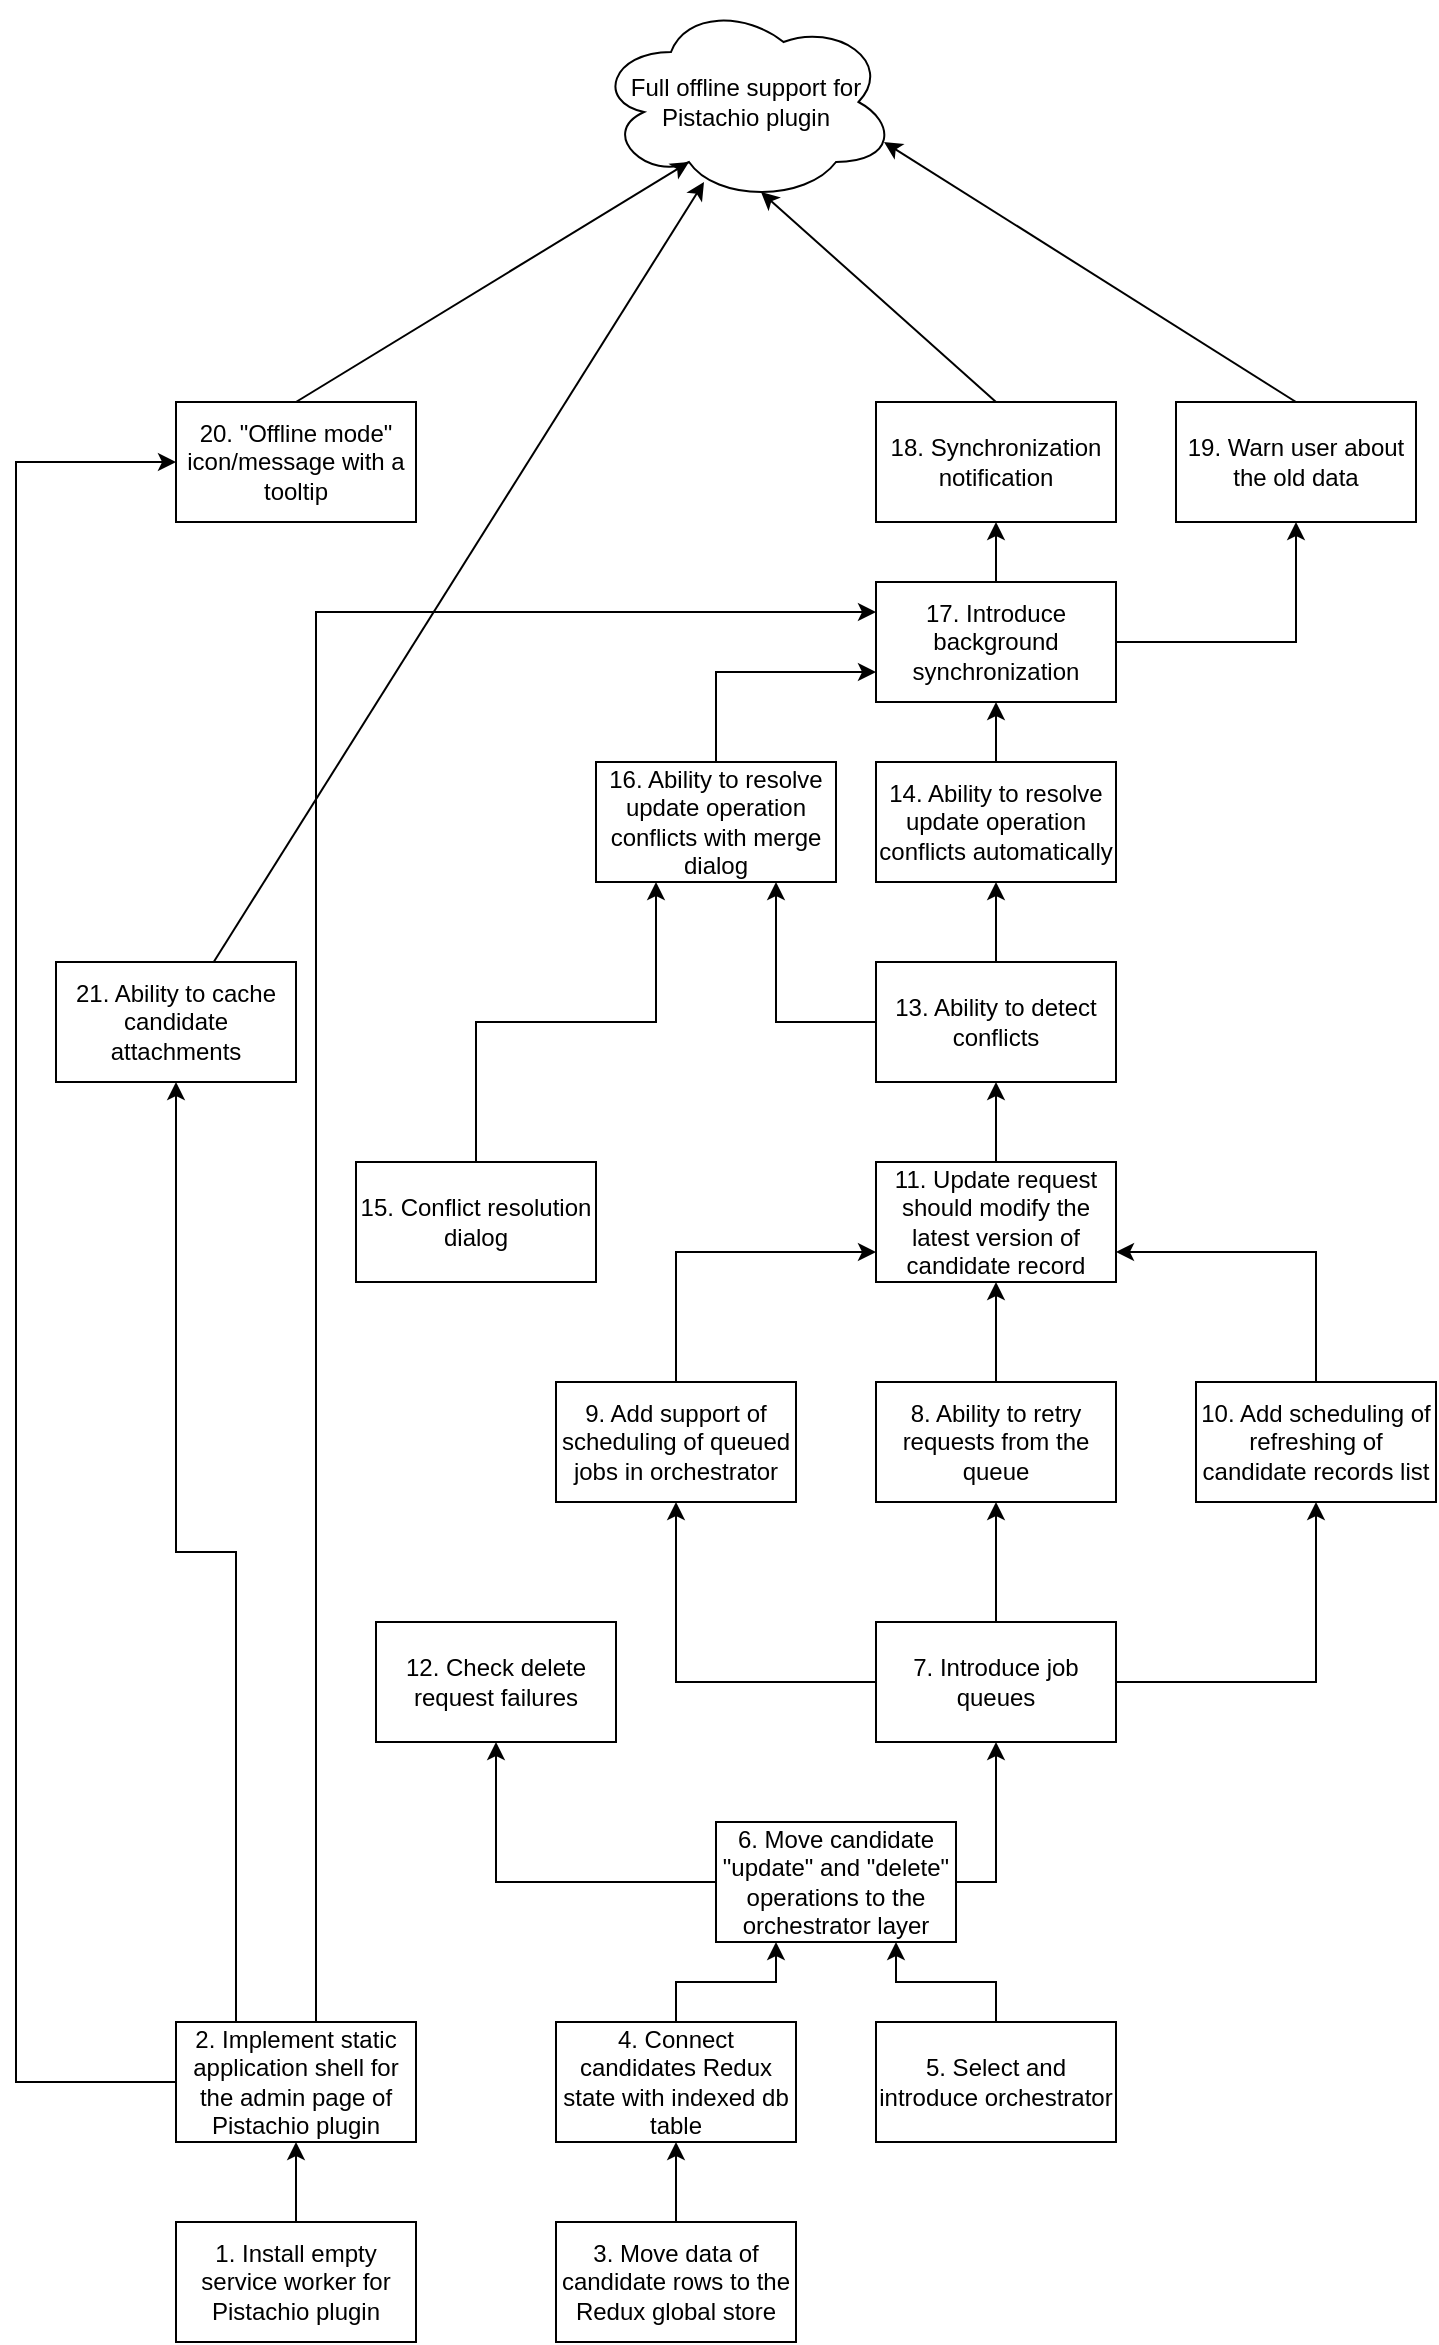 <mxfile version="20.2.4" type="github">
  <diagram id="1GaKdVyMht3T5XDp56yV" name="Page-1">
    <mxGraphModel dx="1374" dy="759" grid="1" gridSize="10" guides="1" tooltips="1" connect="1" arrows="1" fold="1" page="1" pageScale="1" pageWidth="850" pageHeight="1100" math="0" shadow="0">
      <root>
        <mxCell id="0" />
        <mxCell id="1" parent="0" />
        <mxCell id="nsW-v02mXw-lNhzaYfIK-1" value="Full offline support for Pistachio plugin" style="ellipse;shape=cloud;whiteSpace=wrap;html=1;" parent="1" vertex="1">
          <mxGeometry x="330" y="40" width="150" height="100" as="geometry" />
        </mxCell>
        <mxCell id="nsW-v02mXw-lNhzaYfIK-4" style="edgeStyle=orthogonalEdgeStyle;rounded=0;orthogonalLoop=1;jettySize=auto;html=1;entryX=0.5;entryY=1;entryDx=0;entryDy=0;" parent="1" source="nsW-v02mXw-lNhzaYfIK-2" target="nsW-v02mXw-lNhzaYfIK-3" edge="1">
          <mxGeometry relative="1" as="geometry" />
        </mxCell>
        <mxCell id="nsW-v02mXw-lNhzaYfIK-2" value="1. Install empty service worker for Pistachio plugin" style="rounded=0;whiteSpace=wrap;html=1;" parent="1" vertex="1">
          <mxGeometry x="120" y="1150" width="120" height="60" as="geometry" />
        </mxCell>
        <mxCell id="nsW-v02mXw-lNhzaYfIK-41" style="edgeStyle=orthogonalEdgeStyle;rounded=0;orthogonalLoop=1;jettySize=auto;html=1;entryX=0.5;entryY=1;entryDx=0;entryDy=0;exitX=0.25;exitY=0;exitDx=0;exitDy=0;" parent="1" source="nsW-v02mXw-lNhzaYfIK-3" target="vFXQE7QVFs3zqIV1qOd7-1" edge="1">
          <mxGeometry relative="1" as="geometry" />
        </mxCell>
        <mxCell id="aDEIfjuQr7DnAW5cY1l8-3" style="edgeStyle=orthogonalEdgeStyle;rounded=0;jumpStyle=none;jumpSize=5;orthogonalLoop=1;jettySize=auto;html=1;entryX=0;entryY=0.25;entryDx=0;entryDy=0;" parent="1" source="nsW-v02mXw-lNhzaYfIK-3" target="nsW-v02mXw-lNhzaYfIK-36" edge="1">
          <mxGeometry relative="1" as="geometry">
            <Array as="points">
              <mxPoint x="190" y="345" />
            </Array>
          </mxGeometry>
        </mxCell>
        <mxCell id="vFXQE7QVFs3zqIV1qOd7-2" style="edgeStyle=orthogonalEdgeStyle;rounded=0;orthogonalLoop=1;jettySize=auto;html=1;entryX=0;entryY=0.5;entryDx=0;entryDy=0;" edge="1" parent="1" source="nsW-v02mXw-lNhzaYfIK-3" target="aDEIfjuQr7DnAW5cY1l8-1">
          <mxGeometry relative="1" as="geometry">
            <Array as="points">
              <mxPoint x="40" y="1080" />
              <mxPoint x="40" y="270" />
            </Array>
          </mxGeometry>
        </mxCell>
        <mxCell id="nsW-v02mXw-lNhzaYfIK-3" value="2. Implement static application shell for the admin page of Pistachio plugin" style="rounded=0;whiteSpace=wrap;html=1;" parent="1" vertex="1">
          <mxGeometry x="120" y="1050" width="120" height="60" as="geometry" />
        </mxCell>
        <mxCell id="nsW-v02mXw-lNhzaYfIK-7" style="edgeStyle=orthogonalEdgeStyle;rounded=0;orthogonalLoop=1;jettySize=auto;html=1;entryX=0.5;entryY=1;entryDx=0;entryDy=0;" parent="1" source="nsW-v02mXw-lNhzaYfIK-5" target="nsW-v02mXw-lNhzaYfIK-6" edge="1">
          <mxGeometry relative="1" as="geometry" />
        </mxCell>
        <mxCell id="nsW-v02mXw-lNhzaYfIK-5" value="3. Move data of candidate rows to the Redux global store" style="rounded=0;whiteSpace=wrap;html=1;" parent="1" vertex="1">
          <mxGeometry x="310" y="1150" width="120" height="60" as="geometry" />
        </mxCell>
        <mxCell id="nsW-v02mXw-lNhzaYfIK-10" style="edgeStyle=orthogonalEdgeStyle;rounded=0;orthogonalLoop=1;jettySize=auto;html=1;entryX=0.25;entryY=1;entryDx=0;entryDy=0;" parent="1" source="nsW-v02mXw-lNhzaYfIK-6" target="nsW-v02mXw-lNhzaYfIK-9" edge="1">
          <mxGeometry relative="1" as="geometry" />
        </mxCell>
        <mxCell id="nsW-v02mXw-lNhzaYfIK-6" value="4. Connect candidates Redux state with indexed db table" style="rounded=0;whiteSpace=wrap;html=1;" parent="1" vertex="1">
          <mxGeometry x="310" y="1050" width="120" height="60" as="geometry" />
        </mxCell>
        <mxCell id="nsW-v02mXw-lNhzaYfIK-11" style="edgeStyle=orthogonalEdgeStyle;rounded=0;orthogonalLoop=1;jettySize=auto;html=1;entryX=0.75;entryY=1;entryDx=0;entryDy=0;" parent="1" source="nsW-v02mXw-lNhzaYfIK-8" target="nsW-v02mXw-lNhzaYfIK-9" edge="1">
          <mxGeometry relative="1" as="geometry" />
        </mxCell>
        <mxCell id="nsW-v02mXw-lNhzaYfIK-13" style="edgeStyle=orthogonalEdgeStyle;rounded=0;orthogonalLoop=1;jettySize=auto;html=1;exitX=1;exitY=0.5;exitDx=0;exitDy=0;entryX=0.5;entryY=1;entryDx=0;entryDy=0;" parent="1" source="nsW-v02mXw-lNhzaYfIK-9" target="nsW-v02mXw-lNhzaYfIK-12" edge="1">
          <mxGeometry relative="1" as="geometry" />
        </mxCell>
        <mxCell id="nsW-v02mXw-lNhzaYfIK-8" value="5. Select and introduce orchestrator" style="rounded=0;whiteSpace=wrap;html=1;" parent="1" vertex="1">
          <mxGeometry x="470" y="1050" width="120" height="60" as="geometry" />
        </mxCell>
        <mxCell id="nsW-v02mXw-lNhzaYfIK-26" style="edgeStyle=orthogonalEdgeStyle;rounded=0;orthogonalLoop=1;jettySize=auto;html=1;entryX=0.5;entryY=1;entryDx=0;entryDy=0;" parent="1" source="nsW-v02mXw-lNhzaYfIK-9" target="nsW-v02mXw-lNhzaYfIK-25" edge="1">
          <mxGeometry relative="1" as="geometry" />
        </mxCell>
        <mxCell id="nsW-v02mXw-lNhzaYfIK-9" value="6. Move candidate &quot;update&quot; and &quot;delete&quot; operations to the orchestrator layer" style="rounded=0;whiteSpace=wrap;html=1;" parent="1" vertex="1">
          <mxGeometry x="390" y="950" width="120" height="60" as="geometry" />
        </mxCell>
        <mxCell id="nsW-v02mXw-lNhzaYfIK-15" style="edgeStyle=orthogonalEdgeStyle;rounded=0;orthogonalLoop=1;jettySize=auto;html=1;entryX=0.5;entryY=1;entryDx=0;entryDy=0;" parent="1" source="nsW-v02mXw-lNhzaYfIK-12" target="nsW-v02mXw-lNhzaYfIK-14" edge="1">
          <mxGeometry relative="1" as="geometry" />
        </mxCell>
        <mxCell id="nsW-v02mXw-lNhzaYfIK-17" style="edgeStyle=orthogonalEdgeStyle;rounded=0;orthogonalLoop=1;jettySize=auto;html=1;entryX=0.5;entryY=1;entryDx=0;entryDy=0;exitX=0;exitY=0.5;exitDx=0;exitDy=0;" parent="1" source="nsW-v02mXw-lNhzaYfIK-12" target="nsW-v02mXw-lNhzaYfIK-16" edge="1">
          <mxGeometry relative="1" as="geometry" />
        </mxCell>
        <mxCell id="nsW-v02mXw-lNhzaYfIK-19" style="edgeStyle=orthogonalEdgeStyle;rounded=0;orthogonalLoop=1;jettySize=auto;html=1;entryX=0.5;entryY=1;entryDx=0;entryDy=0;" parent="1" source="nsW-v02mXw-lNhzaYfIK-12" target="nsW-v02mXw-lNhzaYfIK-18" edge="1">
          <mxGeometry relative="1" as="geometry" />
        </mxCell>
        <mxCell id="nsW-v02mXw-lNhzaYfIK-12" value="7. Introduce job queues" style="rounded=0;whiteSpace=wrap;html=1;" parent="1" vertex="1">
          <mxGeometry x="470" y="850" width="120" height="60" as="geometry" />
        </mxCell>
        <mxCell id="nsW-v02mXw-lNhzaYfIK-22" style="edgeStyle=orthogonalEdgeStyle;rounded=0;orthogonalLoop=1;jettySize=auto;html=1;entryX=0.5;entryY=1;entryDx=0;entryDy=0;" parent="1" source="nsW-v02mXw-lNhzaYfIK-14" target="nsW-v02mXw-lNhzaYfIK-21" edge="1">
          <mxGeometry relative="1" as="geometry" />
        </mxCell>
        <mxCell id="nsW-v02mXw-lNhzaYfIK-14" value="8. Ability to retry requests from the queue" style="rounded=0;whiteSpace=wrap;html=1;" parent="1" vertex="1">
          <mxGeometry x="470" y="730" width="120" height="60" as="geometry" />
        </mxCell>
        <mxCell id="nsW-v02mXw-lNhzaYfIK-24" style="edgeStyle=orthogonalEdgeStyle;rounded=0;orthogonalLoop=1;jettySize=auto;html=1;entryX=0;entryY=0.75;entryDx=0;entryDy=0;exitX=0.5;exitY=0;exitDx=0;exitDy=0;" parent="1" source="nsW-v02mXw-lNhzaYfIK-16" target="nsW-v02mXw-lNhzaYfIK-21" edge="1">
          <mxGeometry relative="1" as="geometry" />
        </mxCell>
        <mxCell id="nsW-v02mXw-lNhzaYfIK-16" value="9. Add support of scheduling of queued jobs in orchestrator" style="rounded=0;whiteSpace=wrap;html=1;" parent="1" vertex="1">
          <mxGeometry x="310" y="730" width="120" height="60" as="geometry" />
        </mxCell>
        <mxCell id="nsW-v02mXw-lNhzaYfIK-23" style="edgeStyle=orthogonalEdgeStyle;rounded=0;orthogonalLoop=1;jettySize=auto;html=1;entryX=1;entryY=0.75;entryDx=0;entryDy=0;exitX=0.5;exitY=0;exitDx=0;exitDy=0;" parent="1" source="nsW-v02mXw-lNhzaYfIK-18" target="nsW-v02mXw-lNhzaYfIK-21" edge="1">
          <mxGeometry relative="1" as="geometry" />
        </mxCell>
        <mxCell id="nsW-v02mXw-lNhzaYfIK-18" value="10. Add scheduling of refreshing of candidate records list" style="rounded=0;whiteSpace=wrap;html=1;" parent="1" vertex="1">
          <mxGeometry x="630" y="730" width="120" height="60" as="geometry" />
        </mxCell>
        <mxCell id="nsW-v02mXw-lNhzaYfIK-28" style="edgeStyle=orthogonalEdgeStyle;rounded=0;orthogonalLoop=1;jettySize=auto;html=1;entryX=0.5;entryY=1;entryDx=0;entryDy=0;" parent="1" source="nsW-v02mXw-lNhzaYfIK-21" target="nsW-v02mXw-lNhzaYfIK-27" edge="1">
          <mxGeometry relative="1" as="geometry" />
        </mxCell>
        <mxCell id="nsW-v02mXw-lNhzaYfIK-21" value="11. Update request should modify the latest version of candidate record" style="rounded=0;whiteSpace=wrap;html=1;" parent="1" vertex="1">
          <mxGeometry x="470" y="620" width="120" height="60" as="geometry" />
        </mxCell>
        <mxCell id="nsW-v02mXw-lNhzaYfIK-25" value="12. Check delete request failures" style="rounded=0;whiteSpace=wrap;html=1;" parent="1" vertex="1">
          <mxGeometry x="220" y="850" width="120" height="60" as="geometry" />
        </mxCell>
        <mxCell id="nsW-v02mXw-lNhzaYfIK-30" style="edgeStyle=orthogonalEdgeStyle;rounded=0;orthogonalLoop=1;jettySize=auto;html=1;entryX=0.5;entryY=1;entryDx=0;entryDy=0;" parent="1" source="nsW-v02mXw-lNhzaYfIK-27" target="nsW-v02mXw-lNhzaYfIK-29" edge="1">
          <mxGeometry relative="1" as="geometry" />
        </mxCell>
        <mxCell id="nsW-v02mXw-lNhzaYfIK-34" style="edgeStyle=orthogonalEdgeStyle;rounded=0;orthogonalLoop=1;jettySize=auto;html=1;entryX=0.75;entryY=1;entryDx=0;entryDy=0;" parent="1" source="nsW-v02mXw-lNhzaYfIK-27" target="nsW-v02mXw-lNhzaYfIK-33" edge="1">
          <mxGeometry relative="1" as="geometry" />
        </mxCell>
        <mxCell id="nsW-v02mXw-lNhzaYfIK-27" value="13. Ability to detect conflicts" style="rounded=0;whiteSpace=wrap;html=1;" parent="1" vertex="1">
          <mxGeometry x="470" y="520" width="120" height="60" as="geometry" />
        </mxCell>
        <mxCell id="nsW-v02mXw-lNhzaYfIK-38" style="edgeStyle=orthogonalEdgeStyle;rounded=0;orthogonalLoop=1;jettySize=auto;html=1;entryX=0.5;entryY=1;entryDx=0;entryDy=0;" parent="1" source="nsW-v02mXw-lNhzaYfIK-29" target="nsW-v02mXw-lNhzaYfIK-36" edge="1">
          <mxGeometry relative="1" as="geometry" />
        </mxCell>
        <mxCell id="nsW-v02mXw-lNhzaYfIK-29" value="14. Ability to resolve update operation conflicts automatically" style="rounded=0;whiteSpace=wrap;html=1;" parent="1" vertex="1">
          <mxGeometry x="470" y="420" width="120" height="60" as="geometry" />
        </mxCell>
        <mxCell id="nsW-v02mXw-lNhzaYfIK-35" style="edgeStyle=orthogonalEdgeStyle;rounded=0;orthogonalLoop=1;jettySize=auto;html=1;entryX=0.25;entryY=1;entryDx=0;entryDy=0;exitX=0.5;exitY=0;exitDx=0;exitDy=0;" parent="1" source="nsW-v02mXw-lNhzaYfIK-31" target="nsW-v02mXw-lNhzaYfIK-33" edge="1">
          <mxGeometry relative="1" as="geometry" />
        </mxCell>
        <mxCell id="nsW-v02mXw-lNhzaYfIK-31" value="15. Conflict resolution dialog" style="rounded=0;whiteSpace=wrap;html=1;" parent="1" vertex="1">
          <mxGeometry x="210" y="620" width="120" height="60" as="geometry" />
        </mxCell>
        <mxCell id="nsW-v02mXw-lNhzaYfIK-37" style="edgeStyle=orthogonalEdgeStyle;rounded=0;orthogonalLoop=1;jettySize=auto;html=1;entryX=0;entryY=0.75;entryDx=0;entryDy=0;exitX=0.5;exitY=0;exitDx=0;exitDy=0;" parent="1" source="nsW-v02mXw-lNhzaYfIK-33" target="nsW-v02mXw-lNhzaYfIK-36" edge="1">
          <mxGeometry relative="1" as="geometry" />
        </mxCell>
        <mxCell id="nsW-v02mXw-lNhzaYfIK-33" value="16. Ability to resolve update operation conflicts with merge dialog" style="rounded=0;whiteSpace=wrap;html=1;" parent="1" vertex="1">
          <mxGeometry x="330" y="420" width="120" height="60" as="geometry" />
        </mxCell>
        <mxCell id="nsW-v02mXw-lNhzaYfIK-40" style="edgeStyle=orthogonalEdgeStyle;rounded=0;orthogonalLoop=1;jettySize=auto;html=1;entryX=0.5;entryY=1;entryDx=0;entryDy=0;" parent="1" source="nsW-v02mXw-lNhzaYfIK-36" target="nsW-v02mXw-lNhzaYfIK-39" edge="1">
          <mxGeometry relative="1" as="geometry" />
        </mxCell>
        <mxCell id="nsW-v02mXw-lNhzaYfIK-43" style="edgeStyle=orthogonalEdgeStyle;rounded=0;orthogonalLoop=1;jettySize=auto;html=1;entryX=0.5;entryY=1;entryDx=0;entryDy=0;" parent="1" source="nsW-v02mXw-lNhzaYfIK-36" target="nsW-v02mXw-lNhzaYfIK-42" edge="1">
          <mxGeometry relative="1" as="geometry" />
        </mxCell>
        <mxCell id="nsW-v02mXw-lNhzaYfIK-36" value="17. Introduce background synchronization" style="rounded=0;whiteSpace=wrap;html=1;" parent="1" vertex="1">
          <mxGeometry x="470" y="330" width="120" height="60" as="geometry" />
        </mxCell>
        <mxCell id="nsW-v02mXw-lNhzaYfIK-44" style="rounded=0;orthogonalLoop=1;jettySize=auto;html=1;entryX=0.55;entryY=0.95;entryDx=0;entryDy=0;entryPerimeter=0;exitX=0.5;exitY=0;exitDx=0;exitDy=0;" parent="1" source="nsW-v02mXw-lNhzaYfIK-39" target="nsW-v02mXw-lNhzaYfIK-1" edge="1">
          <mxGeometry relative="1" as="geometry" />
        </mxCell>
        <mxCell id="nsW-v02mXw-lNhzaYfIK-39" value="18. Synchronization notification" style="rounded=0;whiteSpace=wrap;html=1;" parent="1" vertex="1">
          <mxGeometry x="470" y="240" width="120" height="60" as="geometry" />
        </mxCell>
        <mxCell id="nsW-v02mXw-lNhzaYfIK-45" style="rounded=0;orthogonalLoop=1;jettySize=auto;html=1;entryX=0.96;entryY=0.7;entryDx=0;entryDy=0;entryPerimeter=0;exitX=0.5;exitY=0;exitDx=0;exitDy=0;" parent="1" source="nsW-v02mXw-lNhzaYfIK-42" target="nsW-v02mXw-lNhzaYfIK-1" edge="1">
          <mxGeometry relative="1" as="geometry" />
        </mxCell>
        <mxCell id="nsW-v02mXw-lNhzaYfIK-42" value="19. Warn user about the old data" style="rounded=0;whiteSpace=wrap;html=1;" parent="1" vertex="1">
          <mxGeometry x="620" y="240" width="120" height="60" as="geometry" />
        </mxCell>
        <mxCell id="aDEIfjuQr7DnAW5cY1l8-2" style="edgeStyle=none;rounded=0;jumpStyle=none;jumpSize=5;orthogonalLoop=1;jettySize=auto;html=1;entryX=0.31;entryY=0.8;entryDx=0;entryDy=0;entryPerimeter=0;exitX=0.5;exitY=0;exitDx=0;exitDy=0;" parent="1" source="aDEIfjuQr7DnAW5cY1l8-1" target="nsW-v02mXw-lNhzaYfIK-1" edge="1">
          <mxGeometry relative="1" as="geometry" />
        </mxCell>
        <mxCell id="aDEIfjuQr7DnAW5cY1l8-1" value="20. &quot;Offline mode&quot; icon/message with a tooltip" style="rounded=0;whiteSpace=wrap;html=1;" parent="1" vertex="1">
          <mxGeometry x="120" y="240" width="120" height="60" as="geometry" />
        </mxCell>
        <mxCell id="vFXQE7QVFs3zqIV1qOd7-3" style="rounded=0;orthogonalLoop=1;jettySize=auto;html=1;entryX=0.36;entryY=0.9;entryDx=0;entryDy=0;entryPerimeter=0;" edge="1" parent="1" source="vFXQE7QVFs3zqIV1qOd7-1" target="nsW-v02mXw-lNhzaYfIK-1">
          <mxGeometry relative="1" as="geometry" />
        </mxCell>
        <mxCell id="vFXQE7QVFs3zqIV1qOd7-1" value="21. Ability to cache candidate attachments" style="rounded=0;whiteSpace=wrap;html=1;" vertex="1" parent="1">
          <mxGeometry x="60" y="520" width="120" height="60" as="geometry" />
        </mxCell>
      </root>
    </mxGraphModel>
  </diagram>
</mxfile>

